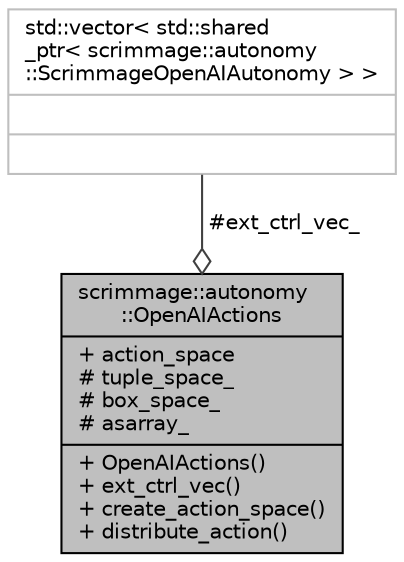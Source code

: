 digraph "scrimmage::autonomy::OpenAIActions"
{
 // LATEX_PDF_SIZE
  edge [fontname="Helvetica",fontsize="10",labelfontname="Helvetica",labelfontsize="10"];
  node [fontname="Helvetica",fontsize="10",shape=record];
  Node1 [label="{scrimmage::autonomy\l::OpenAIActions\n|+ action_space\l# tuple_space_\l# box_space_\l# asarray_\l|+ OpenAIActions()\l+ ext_ctrl_vec()\l+ create_action_space()\l+ distribute_action()\l}",height=0.2,width=0.4,color="black", fillcolor="grey75", style="filled", fontcolor="black",tooltip=" "];
  Node2 -> Node1 [color="grey25",fontsize="10",style="solid",label=" #ext_ctrl_vec_" ,arrowhead="odiamond",fontname="Helvetica"];
  Node2 [label="{std::vector\< std::shared\l_ptr\< scrimmage::autonomy\l::ScrimmageOpenAIAutonomy \> \>\n||}",height=0.2,width=0.4,color="grey75", fillcolor="white", style="filled",tooltip=" "];
}
